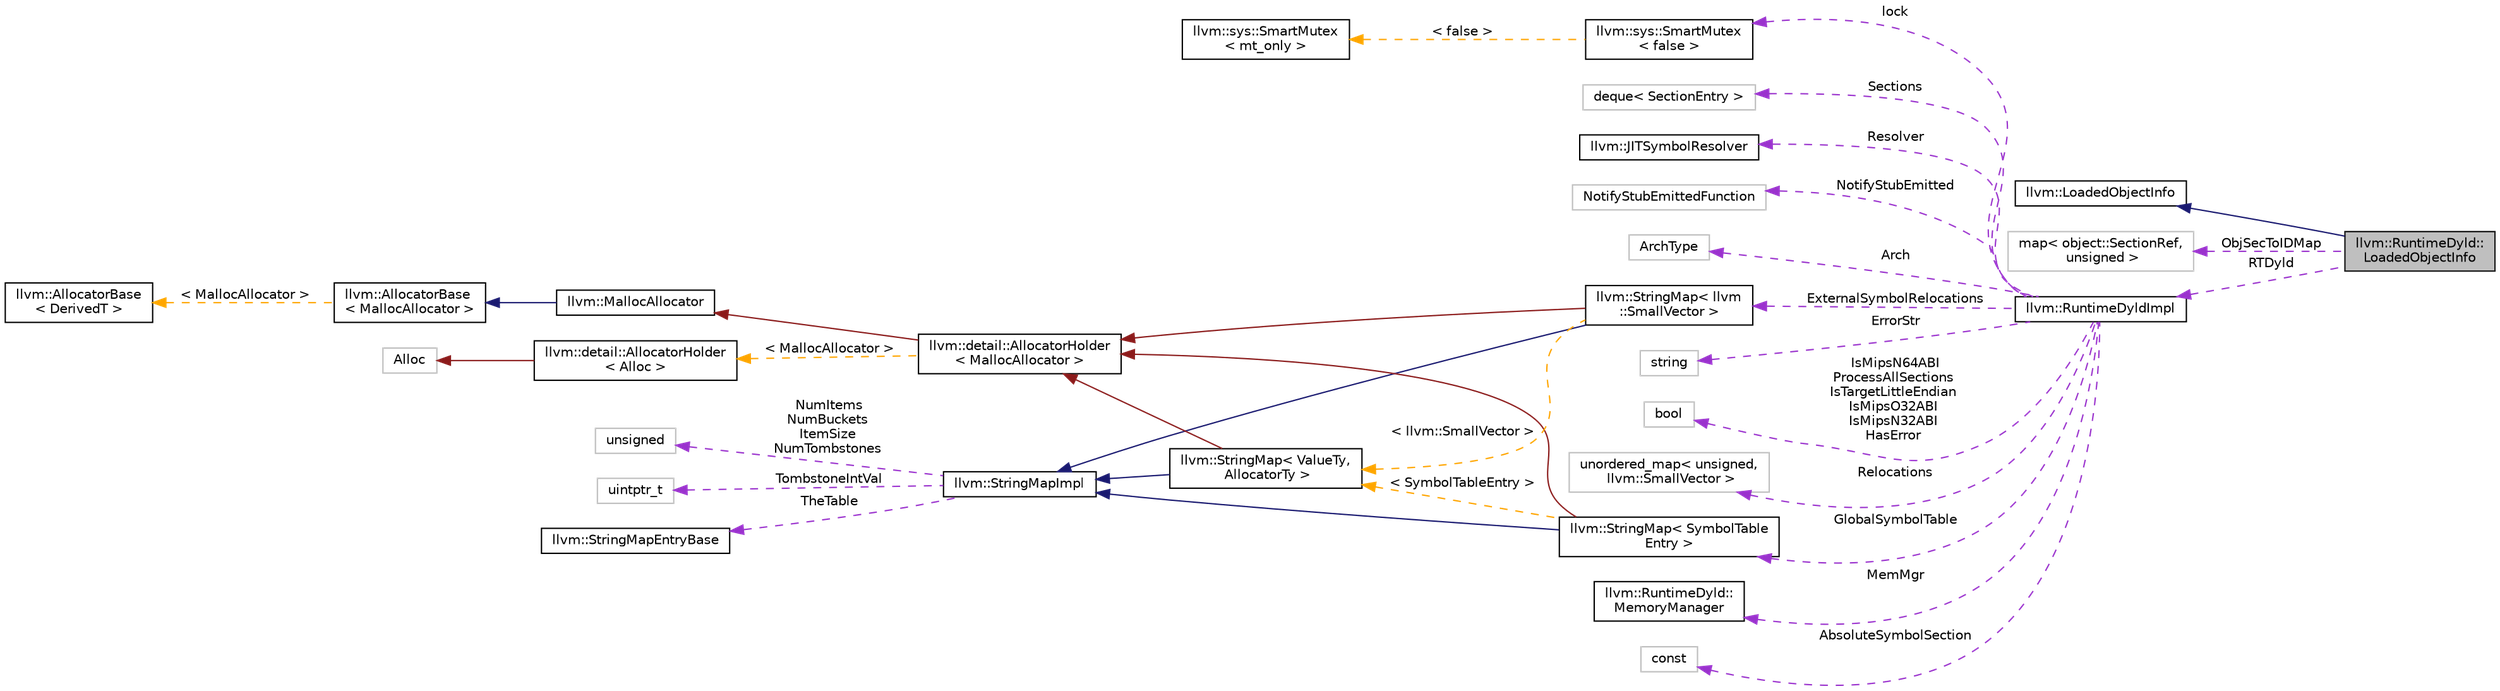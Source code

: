 digraph "llvm::RuntimeDyld::LoadedObjectInfo"
{
 // LATEX_PDF_SIZE
  bgcolor="transparent";
  edge [fontname="Helvetica",fontsize="10",labelfontname="Helvetica",labelfontsize="10"];
  node [fontname="Helvetica",fontsize="10",shape=record];
  rankdir="LR";
  Node1 [label="llvm::RuntimeDyld::\lLoadedObjectInfo",height=0.2,width=0.4,color="black", fillcolor="grey75", style="filled", fontcolor="black",tooltip="Information about the loaded object."];
  Node2 -> Node1 [dir="back",color="midnightblue",fontsize="10",style="solid",fontname="Helvetica"];
  Node2 [label="llvm::LoadedObjectInfo",height=0.2,width=0.4,color="black",URL="$classllvm_1_1LoadedObjectInfo.html",tooltip="An inferface for inquiring the load address of a loaded object file to be used by the DIContext imple..."];
  Node3 -> Node1 [dir="back",color="darkorchid3",fontsize="10",style="dashed",label=" ObjSecToIDMap" ,fontname="Helvetica"];
  Node3 [label="map\< object::SectionRef,\l unsigned \>",height=0.2,width=0.4,color="grey75",tooltip=" "];
  Node4 -> Node1 [dir="back",color="darkorchid3",fontsize="10",style="dashed",label=" RTDyld" ,fontname="Helvetica"];
  Node4 [label="llvm::RuntimeDyldImpl",height=0.2,width=0.4,color="black",URL="$classllvm_1_1RuntimeDyldImpl.html",tooltip=" "];
  Node5 -> Node4 [dir="back",color="darkorchid3",fontsize="10",style="dashed",label=" lock" ,fontname="Helvetica"];
  Node5 [label="llvm::sys::SmartMutex\l\< false \>",height=0.2,width=0.4,color="black",URL="$classllvm_1_1sys_1_1SmartMutex.html",tooltip=" "];
  Node6 -> Node5 [dir="back",color="orange",fontsize="10",style="dashed",label=" \< false \>" ,fontname="Helvetica"];
  Node6 [label="llvm::sys::SmartMutex\l\< mt_only \>",height=0.2,width=0.4,color="black",URL="$classllvm_1_1sys_1_1SmartMutex.html",tooltip="SmartMutex - A mutex with a compile time constant parameter that indicates whether this mutex should ..."];
  Node7 -> Node4 [dir="back",color="darkorchid3",fontsize="10",style="dashed",label=" Sections" ,fontname="Helvetica"];
  Node7 [label="deque\< SectionEntry \>",height=0.2,width=0.4,color="grey75",tooltip=" "];
  Node8 -> Node4 [dir="back",color="darkorchid3",fontsize="10",style="dashed",label=" Resolver" ,fontname="Helvetica"];
  Node8 [label="llvm::JITSymbolResolver",height=0.2,width=0.4,color="black",URL="$classllvm_1_1JITSymbolResolver.html",tooltip="Symbol resolution interface."];
  Node9 -> Node4 [dir="back",color="darkorchid3",fontsize="10",style="dashed",label=" NotifyStubEmitted" ,fontname="Helvetica"];
  Node9 [label="NotifyStubEmittedFunction",height=0.2,width=0.4,color="grey75",tooltip=" "];
  Node10 -> Node4 [dir="back",color="darkorchid3",fontsize="10",style="dashed",label=" Arch" ,fontname="Helvetica"];
  Node10 [label="ArchType",height=0.2,width=0.4,color="grey75",tooltip=" "];
  Node11 -> Node4 [dir="back",color="darkorchid3",fontsize="10",style="dashed",label=" ExternalSymbolRelocations" ,fontname="Helvetica"];
  Node11 [label="llvm::StringMap\< llvm\l::SmallVector \>",height=0.2,width=0.4,color="black",URL="$classllvm_1_1StringMap.html",tooltip=" "];
  Node12 -> Node11 [dir="back",color="midnightblue",fontsize="10",style="solid",fontname="Helvetica"];
  Node12 [label="llvm::StringMapImpl",height=0.2,width=0.4,color="black",URL="$classllvm_1_1StringMapImpl.html",tooltip="StringMapImpl - This is the base class of StringMap that is shared among all of its instantiations."];
  Node13 -> Node12 [dir="back",color="darkorchid3",fontsize="10",style="dashed",label=" TheTable" ,fontname="Helvetica"];
  Node13 [label="llvm::StringMapEntryBase",height=0.2,width=0.4,color="black",URL="$classllvm_1_1StringMapEntryBase.html",tooltip="StringMapEntryBase - Shared base class of StringMapEntry instances."];
  Node14 -> Node12 [dir="back",color="darkorchid3",fontsize="10",style="dashed",label=" NumItems\nNumBuckets\nItemSize\nNumTombstones" ,fontname="Helvetica"];
  Node14 [label="unsigned",height=0.2,width=0.4,color="grey75",tooltip=" "];
  Node15 -> Node12 [dir="back",color="darkorchid3",fontsize="10",style="dashed",label=" TombstoneIntVal" ,fontname="Helvetica"];
  Node15 [label="uintptr_t",height=0.2,width=0.4,color="grey75",tooltip=" "];
  Node16 -> Node11 [dir="back",color="firebrick4",fontsize="10",style="solid",fontname="Helvetica"];
  Node16 [label="llvm::detail::AllocatorHolder\l\< MallocAllocator \>",height=0.2,width=0.4,color="black",URL="$classllvm_1_1detail_1_1AllocatorHolder.html",tooltip=" "];
  Node17 -> Node16 [dir="back",color="firebrick4",fontsize="10",style="solid",fontname="Helvetica"];
  Node17 [label="llvm::MallocAllocator",height=0.2,width=0.4,color="black",URL="$classllvm_1_1MallocAllocator.html",tooltip=" "];
  Node18 -> Node17 [dir="back",color="midnightblue",fontsize="10",style="solid",fontname="Helvetica"];
  Node18 [label="llvm::AllocatorBase\l\< MallocAllocator \>",height=0.2,width=0.4,color="black",URL="$classllvm_1_1AllocatorBase.html",tooltip=" "];
  Node19 -> Node18 [dir="back",color="orange",fontsize="10",style="dashed",label=" \< MallocAllocator \>" ,fontname="Helvetica"];
  Node19 [label="llvm::AllocatorBase\l\< DerivedT \>",height=0.2,width=0.4,color="black",URL="$classllvm_1_1AllocatorBase.html",tooltip="CRTP base class providing obvious overloads for the core Allocate() methods of LLVM-style allocators."];
  Node20 -> Node16 [dir="back",color="orange",fontsize="10",style="dashed",label=" \< MallocAllocator \>" ,fontname="Helvetica"];
  Node20 [label="llvm::detail::AllocatorHolder\l\< Alloc \>",height=0.2,width=0.4,color="black",URL="$classllvm_1_1detail_1_1AllocatorHolder.html",tooltip=" "];
  Node21 -> Node20 [dir="back",color="firebrick4",fontsize="10",style="solid",fontname="Helvetica"];
  Node21 [label="Alloc",height=0.2,width=0.4,color="grey75",tooltip=" "];
  Node22 -> Node11 [dir="back",color="orange",fontsize="10",style="dashed",label=" \< llvm::SmallVector \>" ,fontname="Helvetica"];
  Node22 [label="llvm::StringMap\< ValueTy,\l AllocatorTy \>",height=0.2,width=0.4,color="black",URL="$classllvm_1_1StringMap.html",tooltip="StringMap - This is an unconventional map that is specialized for handling keys that are \"strings\",..."];
  Node12 -> Node22 [dir="back",color="midnightblue",fontsize="10",style="solid",fontname="Helvetica"];
  Node16 -> Node22 [dir="back",color="firebrick4",fontsize="10",style="solid",fontname="Helvetica"];
  Node23 -> Node4 [dir="back",color="darkorchid3",fontsize="10",style="dashed",label=" ErrorStr" ,fontname="Helvetica"];
  Node23 [label="string",height=0.2,width=0.4,color="grey75",tooltip=" "];
  Node24 -> Node4 [dir="back",color="darkorchid3",fontsize="10",style="dashed",label=" IsMipsN64ABI\nProcessAllSections\nIsTargetLittleEndian\nIsMipsO32ABI\nIsMipsN32ABI\nHasError" ,fontname="Helvetica"];
  Node24 [label="bool",height=0.2,width=0.4,color="grey75",tooltip=" "];
  Node25 -> Node4 [dir="back",color="darkorchid3",fontsize="10",style="dashed",label=" Relocations" ,fontname="Helvetica"];
  Node25 [label="unordered_map\< unsigned,\l llvm::SmallVector \>",height=0.2,width=0.4,color="grey75",tooltip=" "];
  Node26 -> Node4 [dir="back",color="darkorchid3",fontsize="10",style="dashed",label=" GlobalSymbolTable" ,fontname="Helvetica"];
  Node26 [label="llvm::StringMap\< SymbolTable\lEntry \>",height=0.2,width=0.4,color="black",URL="$classllvm_1_1StringMap.html",tooltip=" "];
  Node12 -> Node26 [dir="back",color="midnightblue",fontsize="10",style="solid",fontname="Helvetica"];
  Node16 -> Node26 [dir="back",color="firebrick4",fontsize="10",style="solid",fontname="Helvetica"];
  Node22 -> Node26 [dir="back",color="orange",fontsize="10",style="dashed",label=" \< SymbolTableEntry \>" ,fontname="Helvetica"];
  Node27 -> Node4 [dir="back",color="darkorchid3",fontsize="10",style="dashed",label=" MemMgr" ,fontname="Helvetica"];
  Node27 [label="llvm::RuntimeDyld::\lMemoryManager",height=0.2,width=0.4,color="black",URL="$classllvm_1_1RuntimeDyld_1_1MemoryManager.html",tooltip="Memory Management."];
  Node28 -> Node4 [dir="back",color="darkorchid3",fontsize="10",style="dashed",label=" AbsoluteSymbolSection" ,fontname="Helvetica"];
  Node28 [label="const",height=0.2,width=0.4,color="grey75",tooltip=" "];
}
